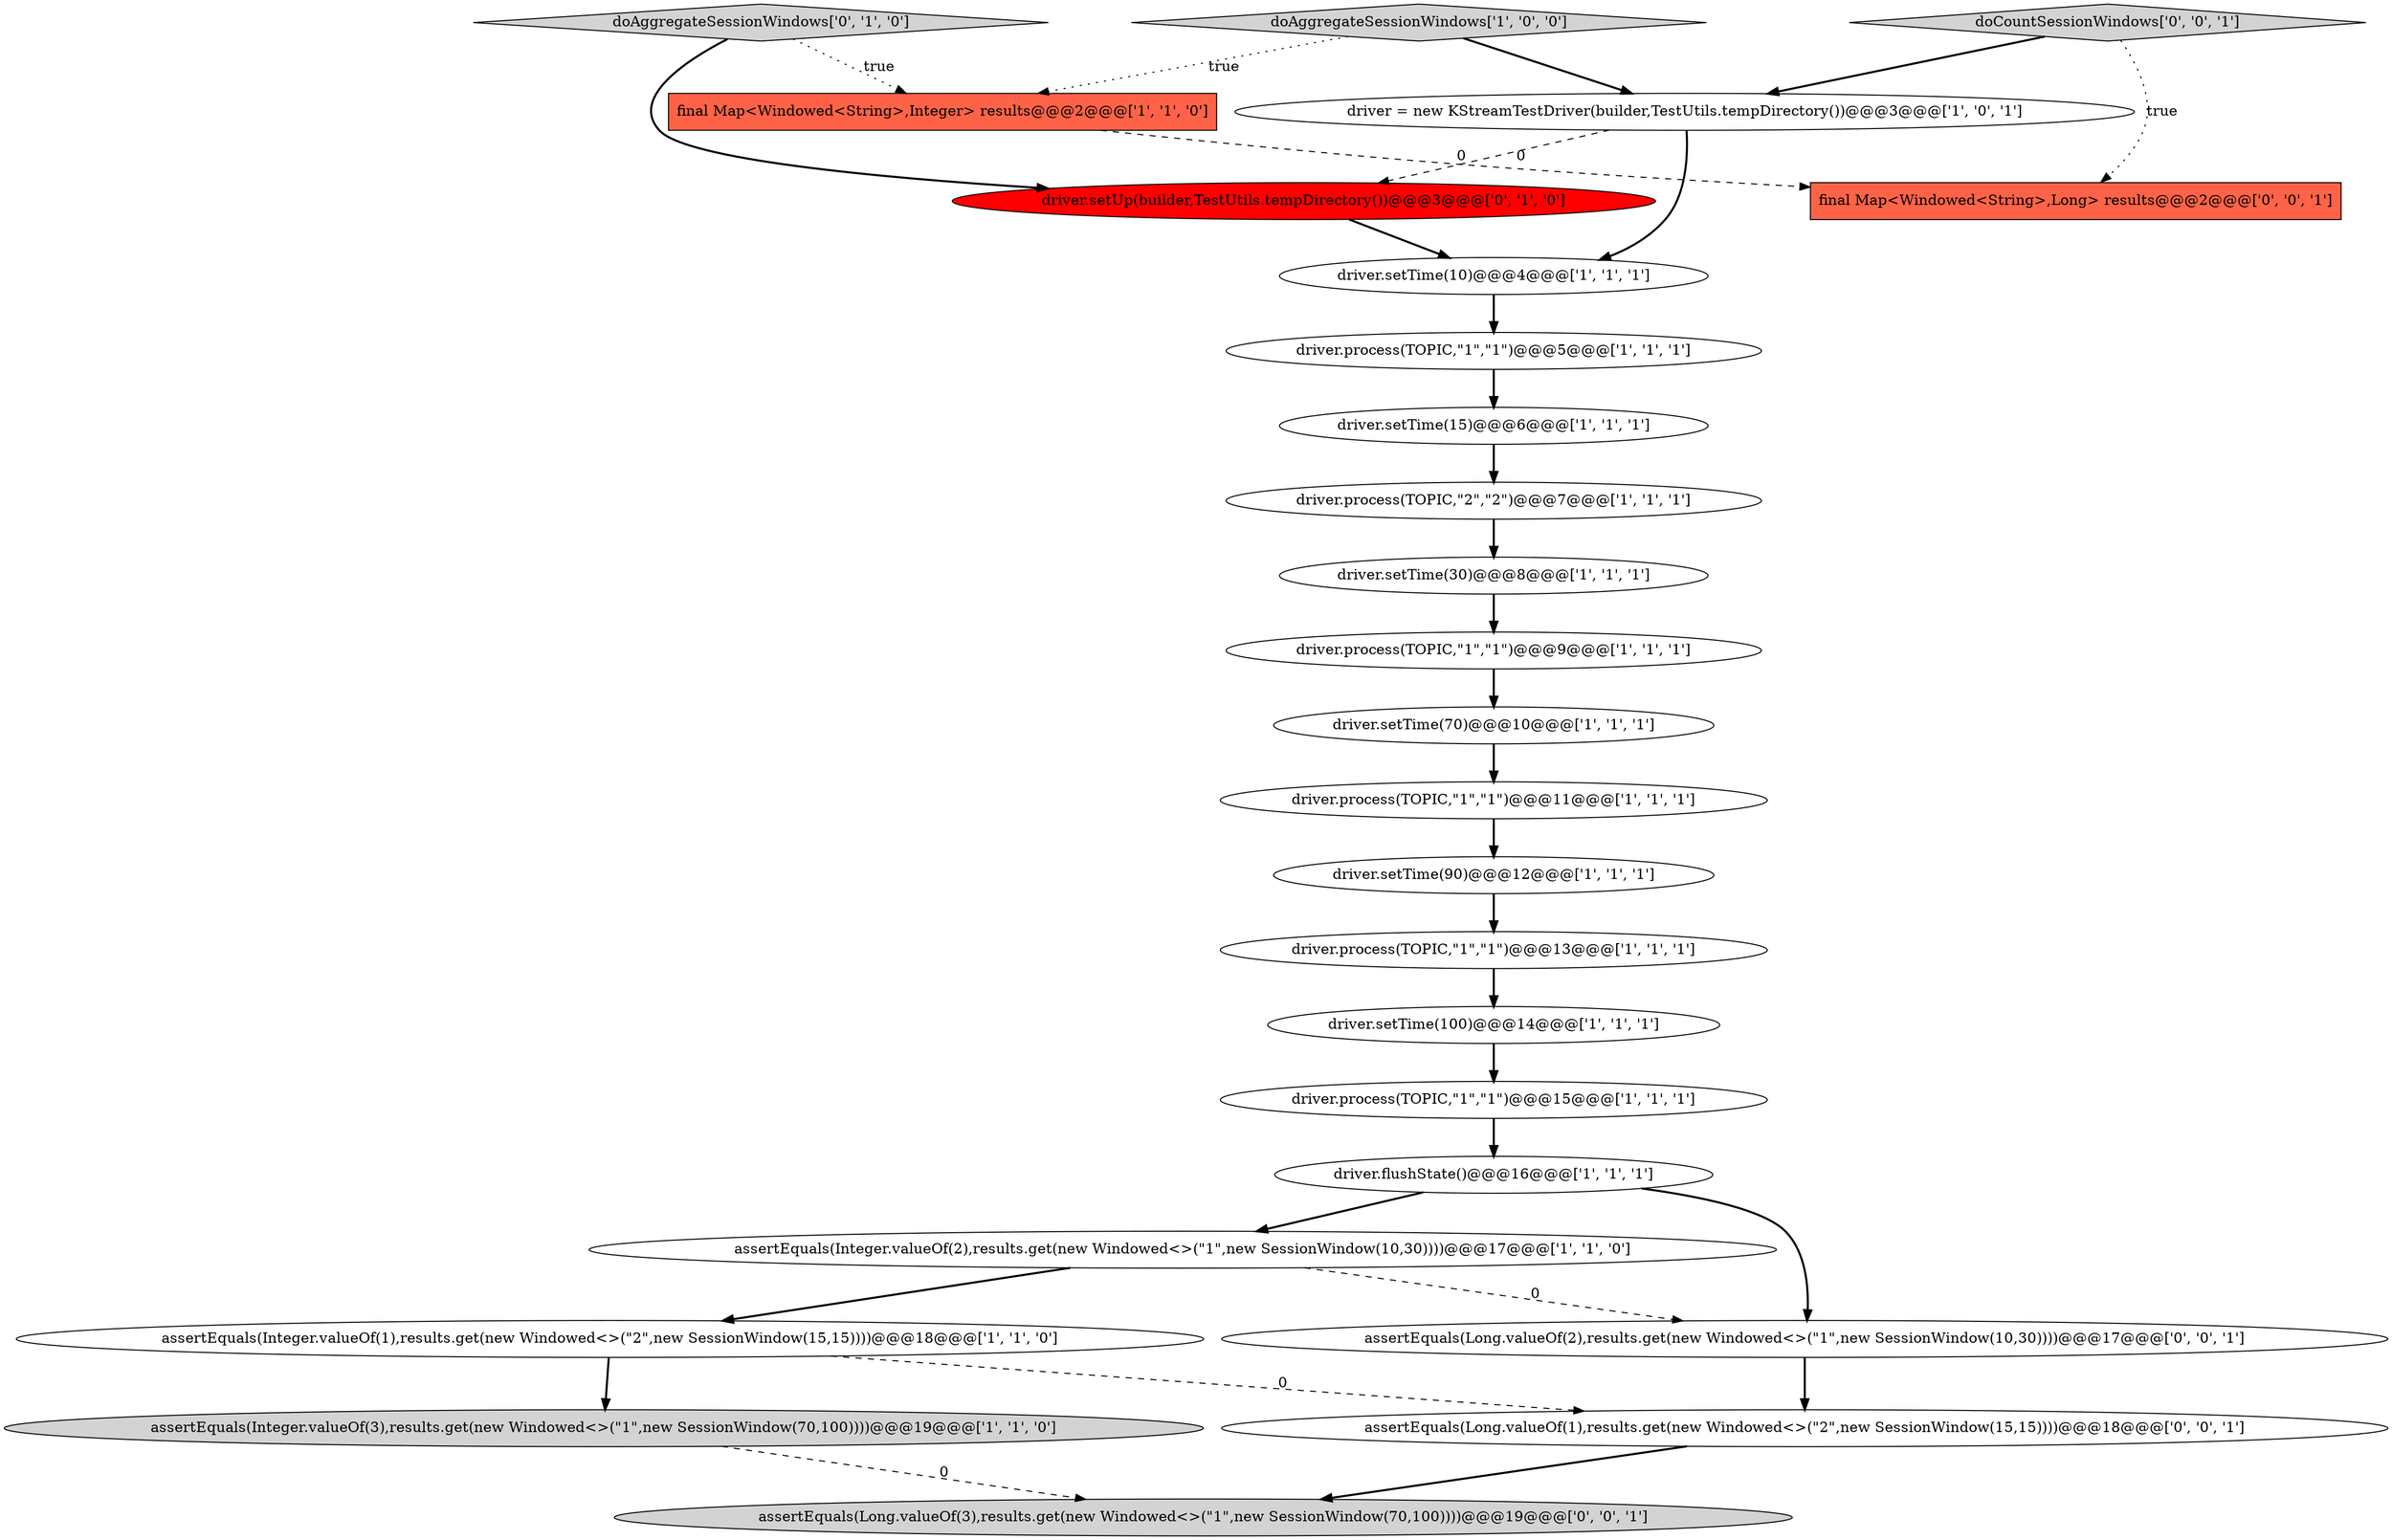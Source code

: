 digraph {
0 [style = filled, label = "driver.process(TOPIC,\"1\",\"1\")@@@11@@@['1', '1', '1']", fillcolor = white, shape = ellipse image = "AAA0AAABBB1BBB"];
1 [style = filled, label = "driver.setTime(90)@@@12@@@['1', '1', '1']", fillcolor = white, shape = ellipse image = "AAA0AAABBB1BBB"];
15 [style = filled, label = "driver.process(TOPIC,\"1\",\"1\")@@@15@@@['1', '1', '1']", fillcolor = white, shape = ellipse image = "AAA0AAABBB1BBB"];
21 [style = filled, label = "assertEquals(Long.valueOf(2),results.get(new Windowed<>(\"1\",new SessionWindow(10,30))))@@@17@@@['0', '0', '1']", fillcolor = white, shape = ellipse image = "AAA0AAABBB3BBB"];
11 [style = filled, label = "final Map<Windowed<String>,Integer> results@@@2@@@['1', '1', '0']", fillcolor = tomato, shape = box image = "AAA0AAABBB1BBB"];
13 [style = filled, label = "driver.process(TOPIC,\"1\",\"1\")@@@9@@@['1', '1', '1']", fillcolor = white, shape = ellipse image = "AAA0AAABBB1BBB"];
12 [style = filled, label = "driver.setTime(30)@@@8@@@['1', '1', '1']", fillcolor = white, shape = ellipse image = "AAA0AAABBB1BBB"];
24 [style = filled, label = "final Map<Windowed<String>,Long> results@@@2@@@['0', '0', '1']", fillcolor = tomato, shape = box image = "AAA0AAABBB3BBB"];
25 [style = filled, label = "assertEquals(Long.valueOf(3),results.get(new Windowed<>(\"1\",new SessionWindow(70,100))))@@@19@@@['0', '0', '1']", fillcolor = lightgray, shape = ellipse image = "AAA0AAABBB3BBB"];
16 [style = filled, label = "driver.flushState()@@@16@@@['1', '1', '1']", fillcolor = white, shape = ellipse image = "AAA0AAABBB1BBB"];
10 [style = filled, label = "assertEquals(Integer.valueOf(2),results.get(new Windowed<>(\"1\",new SessionWindow(10,30))))@@@17@@@['1', '1', '0']", fillcolor = white, shape = ellipse image = "AAA0AAABBB1BBB"];
7 [style = filled, label = "driver.setTime(100)@@@14@@@['1', '1', '1']", fillcolor = white, shape = ellipse image = "AAA0AAABBB1BBB"];
8 [style = filled, label = "driver.setTime(70)@@@10@@@['1', '1', '1']", fillcolor = white, shape = ellipse image = "AAA0AAABBB1BBB"];
5 [style = filled, label = "assertEquals(Integer.valueOf(1),results.get(new Windowed<>(\"2\",new SessionWindow(15,15))))@@@18@@@['1', '1', '0']", fillcolor = white, shape = ellipse image = "AAA0AAABBB1BBB"];
2 [style = filled, label = "driver.process(TOPIC,\"2\",\"2\")@@@7@@@['1', '1', '1']", fillcolor = white, shape = ellipse image = "AAA0AAABBB1BBB"];
20 [style = filled, label = "driver.setUp(builder,TestUtils.tempDirectory())@@@3@@@['0', '1', '0']", fillcolor = red, shape = ellipse image = "AAA1AAABBB2BBB"];
6 [style = filled, label = "doAggregateSessionWindows['1', '0', '0']", fillcolor = lightgray, shape = diamond image = "AAA0AAABBB1BBB"];
4 [style = filled, label = "assertEquals(Integer.valueOf(3),results.get(new Windowed<>(\"1\",new SessionWindow(70,100))))@@@19@@@['1', '1', '0']", fillcolor = lightgray, shape = ellipse image = "AAA0AAABBB1BBB"];
22 [style = filled, label = "assertEquals(Long.valueOf(1),results.get(new Windowed<>(\"2\",new SessionWindow(15,15))))@@@18@@@['0', '0', '1']", fillcolor = white, shape = ellipse image = "AAA0AAABBB3BBB"];
17 [style = filled, label = "driver.process(TOPIC,\"1\",\"1\")@@@5@@@['1', '1', '1']", fillcolor = white, shape = ellipse image = "AAA0AAABBB1BBB"];
14 [style = filled, label = "driver.setTime(10)@@@4@@@['1', '1', '1']", fillcolor = white, shape = ellipse image = "AAA0AAABBB1BBB"];
23 [style = filled, label = "doCountSessionWindows['0', '0', '1']", fillcolor = lightgray, shape = diamond image = "AAA0AAABBB3BBB"];
19 [style = filled, label = "doAggregateSessionWindows['0', '1', '0']", fillcolor = lightgray, shape = diamond image = "AAA0AAABBB2BBB"];
18 [style = filled, label = "driver.setTime(15)@@@6@@@['1', '1', '1']", fillcolor = white, shape = ellipse image = "AAA0AAABBB1BBB"];
9 [style = filled, label = "driver = new KStreamTestDriver(builder,TestUtils.tempDirectory())@@@3@@@['1', '0', '1']", fillcolor = white, shape = ellipse image = "AAA0AAABBB1BBB"];
3 [style = filled, label = "driver.process(TOPIC,\"1\",\"1\")@@@13@@@['1', '1', '1']", fillcolor = white, shape = ellipse image = "AAA0AAABBB1BBB"];
9->20 [style = dashed, label="0"];
22->25 [style = bold, label=""];
10->21 [style = dashed, label="0"];
16->10 [style = bold, label=""];
19->20 [style = bold, label=""];
1->3 [style = bold, label=""];
14->17 [style = bold, label=""];
20->14 [style = bold, label=""];
18->2 [style = bold, label=""];
15->16 [style = bold, label=""];
2->12 [style = bold, label=""];
8->0 [style = bold, label=""];
4->25 [style = dashed, label="0"];
12->13 [style = bold, label=""];
10->5 [style = bold, label=""];
3->7 [style = bold, label=""];
21->22 [style = bold, label=""];
19->11 [style = dotted, label="true"];
0->1 [style = bold, label=""];
16->21 [style = bold, label=""];
5->4 [style = bold, label=""];
11->24 [style = dashed, label="0"];
9->14 [style = bold, label=""];
7->15 [style = bold, label=""];
6->11 [style = dotted, label="true"];
13->8 [style = bold, label=""];
6->9 [style = bold, label=""];
23->9 [style = bold, label=""];
23->24 [style = dotted, label="true"];
17->18 [style = bold, label=""];
5->22 [style = dashed, label="0"];
}
